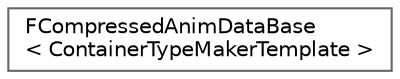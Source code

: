 digraph "Graphical Class Hierarchy"
{
 // INTERACTIVE_SVG=YES
 // LATEX_PDF_SIZE
  bgcolor="transparent";
  edge [fontname=Helvetica,fontsize=10,labelfontname=Helvetica,labelfontsize=10];
  node [fontname=Helvetica,fontsize=10,shape=box,height=0.2,width=0.4];
  rankdir="LR";
  Node0 [id="Node000000",label="FCompressedAnimDataBase\l\< ContainerTypeMakerTemplate \>",height=0.2,width=0.4,color="grey40", fillcolor="white", style="filled",URL="$d5/da6/structFCompressedAnimDataBase.html",tooltip=" "];
}
